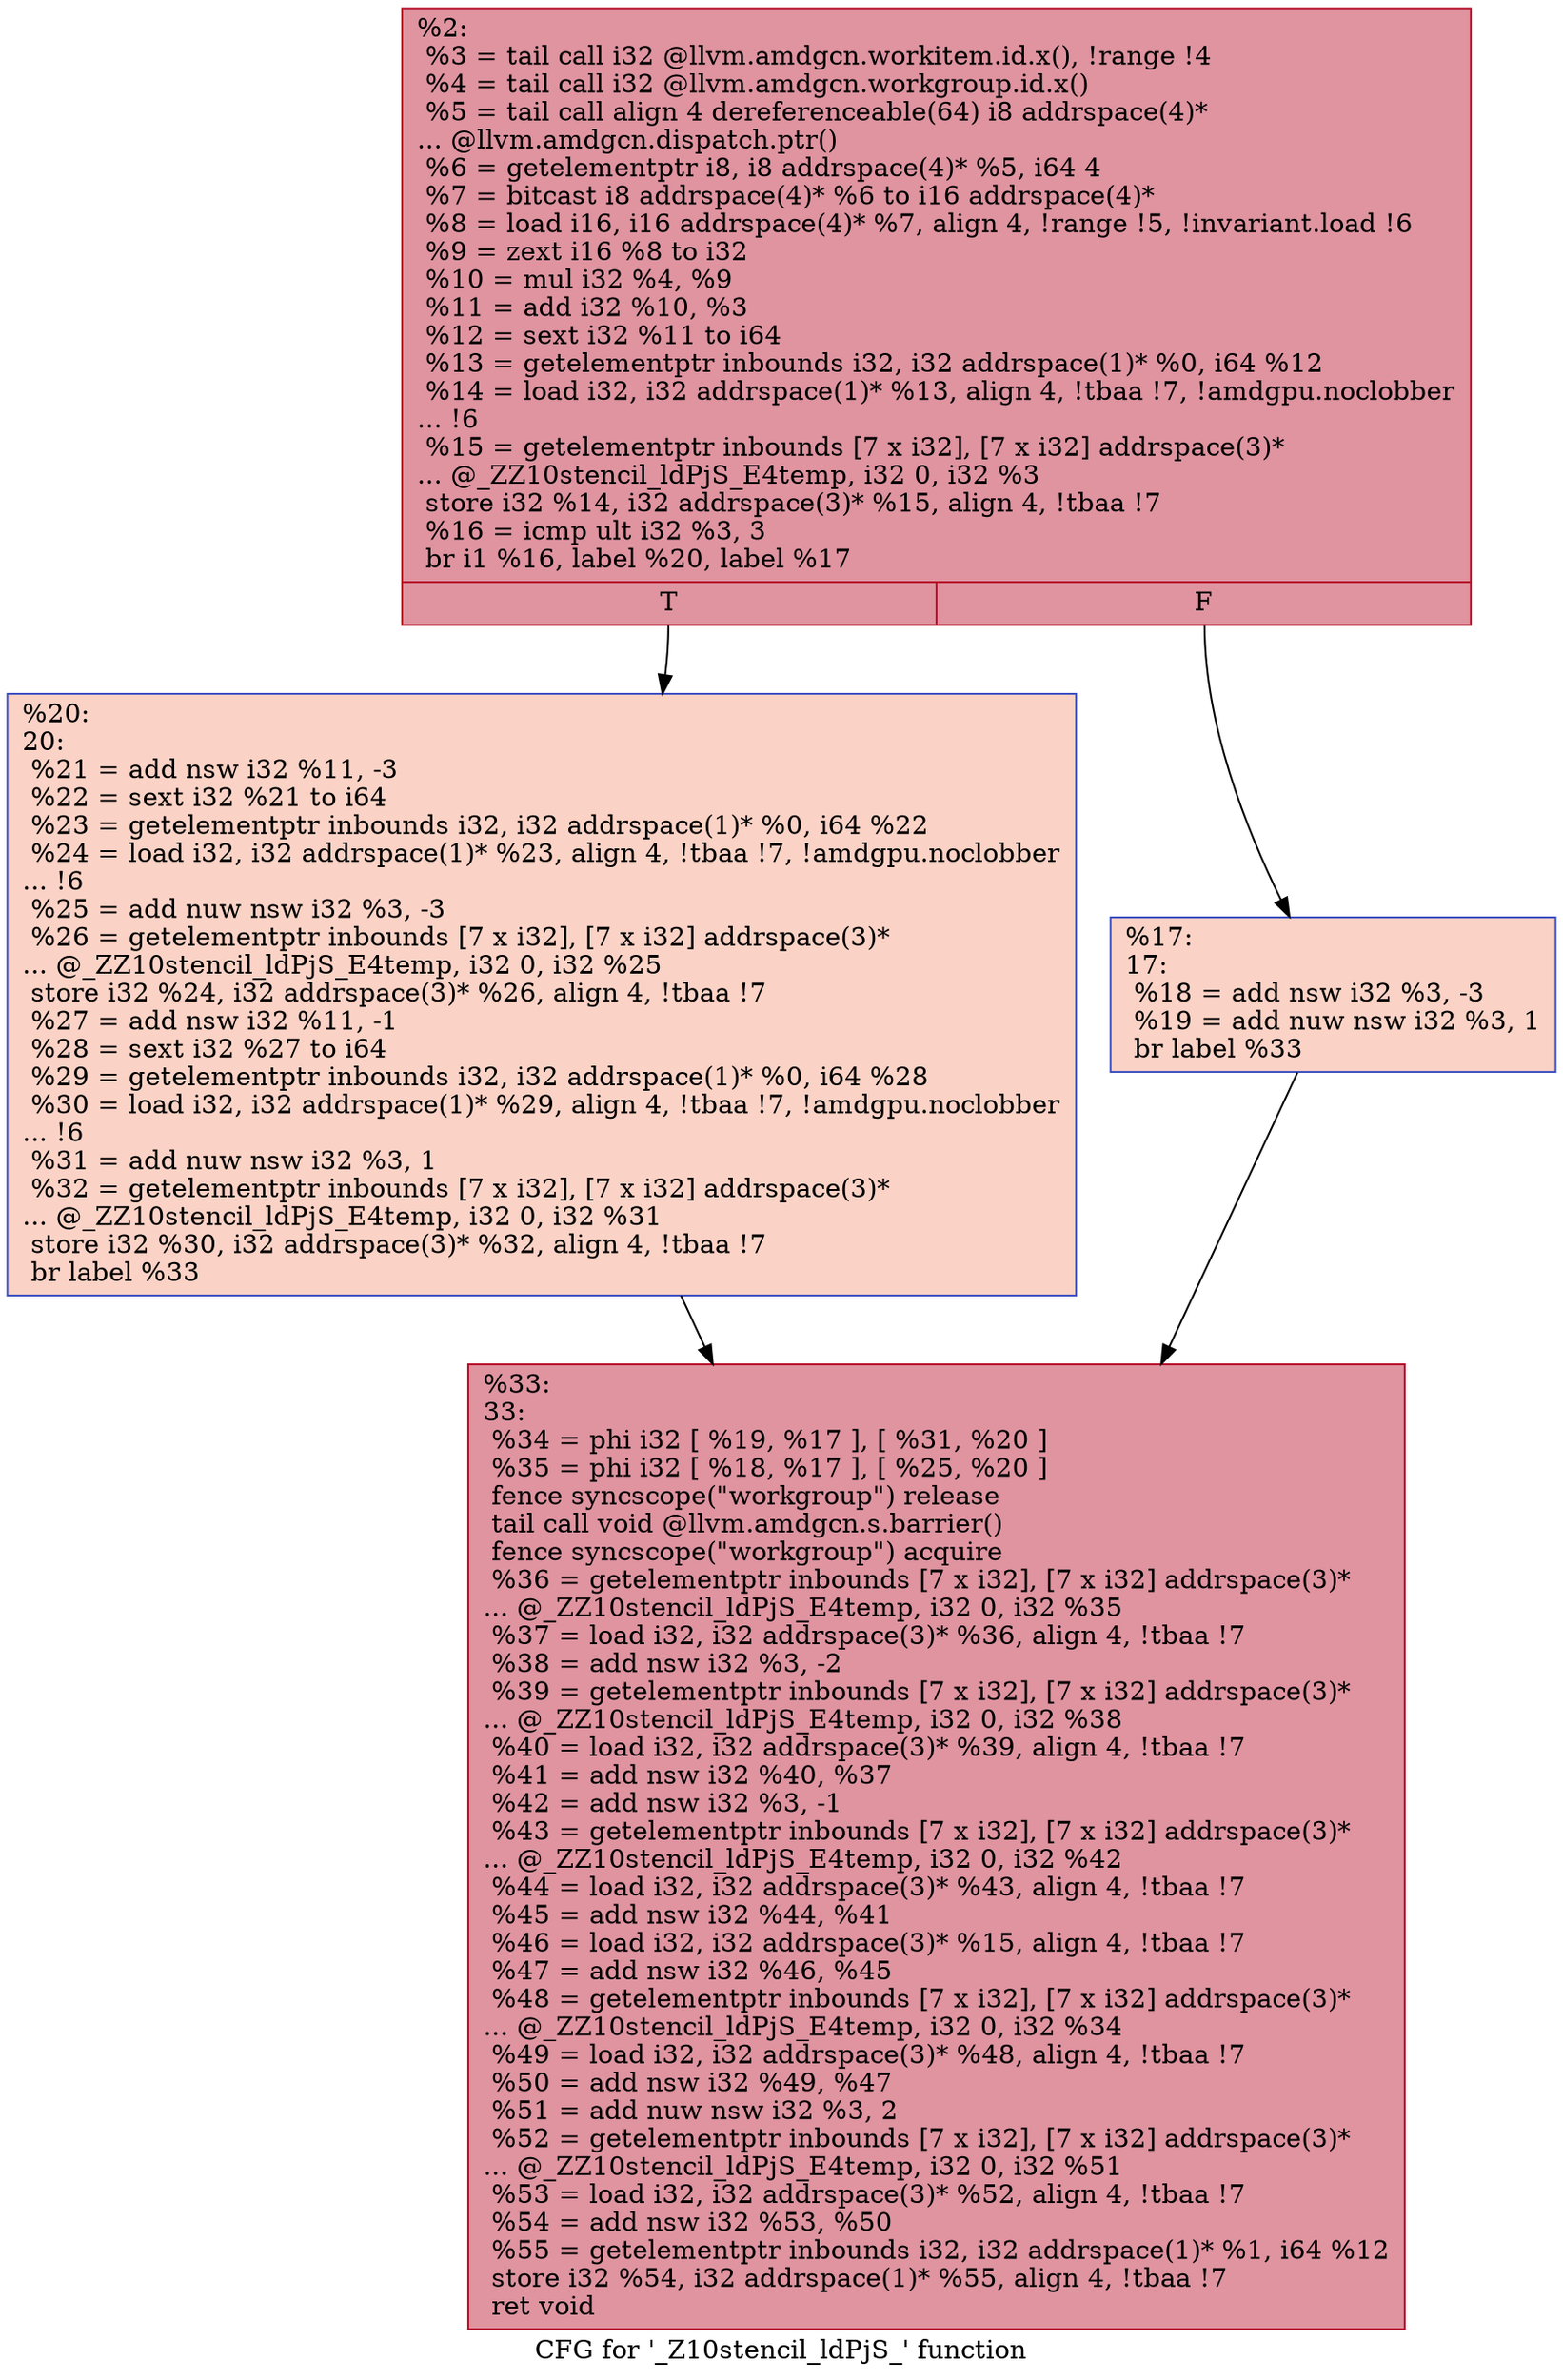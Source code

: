 digraph "CFG for '_Z10stencil_ldPjS_' function" {
	label="CFG for '_Z10stencil_ldPjS_' function";

	Node0x47164f0 [shape=record,color="#b70d28ff", style=filled, fillcolor="#b70d2870",label="{%2:\l  %3 = tail call i32 @llvm.amdgcn.workitem.id.x(), !range !4\l  %4 = tail call i32 @llvm.amdgcn.workgroup.id.x()\l  %5 = tail call align 4 dereferenceable(64) i8 addrspace(4)*\l... @llvm.amdgcn.dispatch.ptr()\l  %6 = getelementptr i8, i8 addrspace(4)* %5, i64 4\l  %7 = bitcast i8 addrspace(4)* %6 to i16 addrspace(4)*\l  %8 = load i16, i16 addrspace(4)* %7, align 4, !range !5, !invariant.load !6\l  %9 = zext i16 %8 to i32\l  %10 = mul i32 %4, %9\l  %11 = add i32 %10, %3\l  %12 = sext i32 %11 to i64\l  %13 = getelementptr inbounds i32, i32 addrspace(1)* %0, i64 %12\l  %14 = load i32, i32 addrspace(1)* %13, align 4, !tbaa !7, !amdgpu.noclobber\l... !6\l  %15 = getelementptr inbounds [7 x i32], [7 x i32] addrspace(3)*\l... @_ZZ10stencil_ldPjS_E4temp, i32 0, i32 %3\l  store i32 %14, i32 addrspace(3)* %15, align 4, !tbaa !7\l  %16 = icmp ult i32 %3, 3\l  br i1 %16, label %20, label %17\l|{<s0>T|<s1>F}}"];
	Node0x47164f0:s0 -> Node0x47181c0;
	Node0x47164f0:s1 -> Node0x4719630;
	Node0x4719630 [shape=record,color="#3d50c3ff", style=filled, fillcolor="#f59c7d70",label="{%17:\l17:                                               \l  %18 = add nsw i32 %3, -3\l  %19 = add nuw nsw i32 %3, 1\l  br label %33\l}"];
	Node0x4719630 -> Node0x47198f0;
	Node0x47181c0 [shape=record,color="#3d50c3ff", style=filled, fillcolor="#f59c7d70",label="{%20:\l20:                                               \l  %21 = add nsw i32 %11, -3\l  %22 = sext i32 %21 to i64\l  %23 = getelementptr inbounds i32, i32 addrspace(1)* %0, i64 %22\l  %24 = load i32, i32 addrspace(1)* %23, align 4, !tbaa !7, !amdgpu.noclobber\l... !6\l  %25 = add nuw nsw i32 %3, -3\l  %26 = getelementptr inbounds [7 x i32], [7 x i32] addrspace(3)*\l... @_ZZ10stencil_ldPjS_E4temp, i32 0, i32 %25\l  store i32 %24, i32 addrspace(3)* %26, align 4, !tbaa !7\l  %27 = add nsw i32 %11, -1\l  %28 = sext i32 %27 to i64\l  %29 = getelementptr inbounds i32, i32 addrspace(1)* %0, i64 %28\l  %30 = load i32, i32 addrspace(1)* %29, align 4, !tbaa !7, !amdgpu.noclobber\l... !6\l  %31 = add nuw nsw i32 %3, 1\l  %32 = getelementptr inbounds [7 x i32], [7 x i32] addrspace(3)*\l... @_ZZ10stencil_ldPjS_E4temp, i32 0, i32 %31\l  store i32 %30, i32 addrspace(3)* %32, align 4, !tbaa !7\l  br label %33\l}"];
	Node0x47181c0 -> Node0x47198f0;
	Node0x47198f0 [shape=record,color="#b70d28ff", style=filled, fillcolor="#b70d2870",label="{%33:\l33:                                               \l  %34 = phi i32 [ %19, %17 ], [ %31, %20 ]\l  %35 = phi i32 [ %18, %17 ], [ %25, %20 ]\l  fence syncscope(\"workgroup\") release\l  tail call void @llvm.amdgcn.s.barrier()\l  fence syncscope(\"workgroup\") acquire\l  %36 = getelementptr inbounds [7 x i32], [7 x i32] addrspace(3)*\l... @_ZZ10stencil_ldPjS_E4temp, i32 0, i32 %35\l  %37 = load i32, i32 addrspace(3)* %36, align 4, !tbaa !7\l  %38 = add nsw i32 %3, -2\l  %39 = getelementptr inbounds [7 x i32], [7 x i32] addrspace(3)*\l... @_ZZ10stencil_ldPjS_E4temp, i32 0, i32 %38\l  %40 = load i32, i32 addrspace(3)* %39, align 4, !tbaa !7\l  %41 = add nsw i32 %40, %37\l  %42 = add nsw i32 %3, -1\l  %43 = getelementptr inbounds [7 x i32], [7 x i32] addrspace(3)*\l... @_ZZ10stencil_ldPjS_E4temp, i32 0, i32 %42\l  %44 = load i32, i32 addrspace(3)* %43, align 4, !tbaa !7\l  %45 = add nsw i32 %44, %41\l  %46 = load i32, i32 addrspace(3)* %15, align 4, !tbaa !7\l  %47 = add nsw i32 %46, %45\l  %48 = getelementptr inbounds [7 x i32], [7 x i32] addrspace(3)*\l... @_ZZ10stencil_ldPjS_E4temp, i32 0, i32 %34\l  %49 = load i32, i32 addrspace(3)* %48, align 4, !tbaa !7\l  %50 = add nsw i32 %49, %47\l  %51 = add nuw nsw i32 %3, 2\l  %52 = getelementptr inbounds [7 x i32], [7 x i32] addrspace(3)*\l... @_ZZ10stencil_ldPjS_E4temp, i32 0, i32 %51\l  %53 = load i32, i32 addrspace(3)* %52, align 4, !tbaa !7\l  %54 = add nsw i32 %53, %50\l  %55 = getelementptr inbounds i32, i32 addrspace(1)* %1, i64 %12\l  store i32 %54, i32 addrspace(1)* %55, align 4, !tbaa !7\l  ret void\l}"];
}
